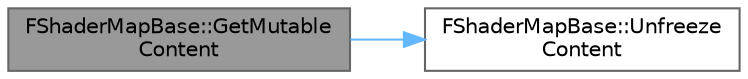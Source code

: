 digraph "FShaderMapBase::GetMutableContent"
{
 // INTERACTIVE_SVG=YES
 // LATEX_PDF_SIZE
  bgcolor="transparent";
  edge [fontname=Helvetica,fontsize=10,labelfontname=Helvetica,labelfontsize=10];
  node [fontname=Helvetica,fontsize=10,shape=box,height=0.2,width=0.4];
  rankdir="LR";
  Node1 [id="Node000001",label="FShaderMapBase::GetMutable\lContent",height=0.2,width=0.4,color="gray40", fillcolor="grey60", style="filled", fontcolor="black",tooltip=" "];
  Node1 -> Node2 [id="edge1_Node000001_Node000002",color="steelblue1",style="solid",tooltip=" "];
  Node2 [id="Node000002",label="FShaderMapBase::Unfreeze\lContent",height=0.2,width=0.4,color="grey40", fillcolor="white", style="filled",URL="$d2/df4/classFShaderMapBase.html#ae9594717acf83483f8818877847b1a37",tooltip=" "];
}
